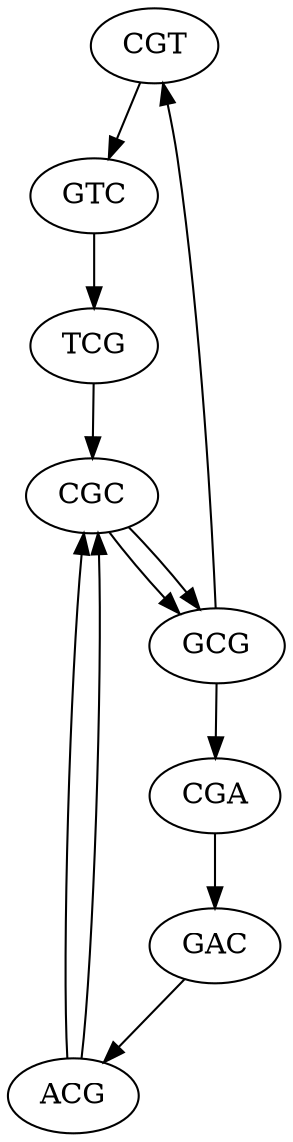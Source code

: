 digraph  {
CGT;
GTC;
CGC;
GCG;
ACG;
CGA;
GAC;
TCG;
CGT -> GTC  [key=0];
GTC -> TCG  [key=0];
CGC -> GCG  [key=0];
CGC -> GCG  [key=1];
GCG -> CGT  [key=0];
GCG -> CGA  [key=0];
ACG -> CGC  [key=0];
ACG -> CGC  [key=1];
CGA -> GAC  [key=0];
GAC -> ACG  [key=0];
TCG -> CGC  [key=0];
}
